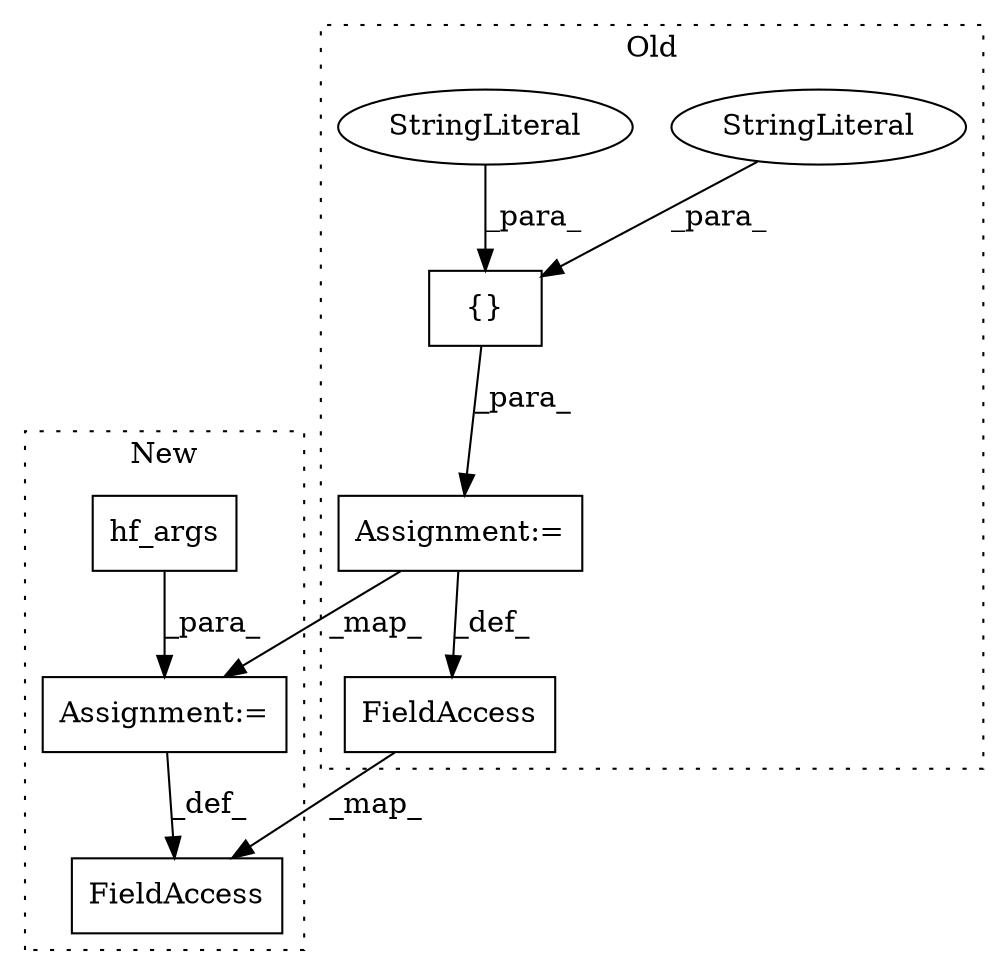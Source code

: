 digraph G {
subgraph cluster0 {
1 [label="{}" a="4" s="1381,1455" l="1,1" shape="box"];
3 [label="StringLiteral" a="45" s="1426" l="10" shape="ellipse"];
4 [label="StringLiteral" a="45" s="1402" l="13" shape="ellipse"];
6 [label="Assignment:=" a="7" s="1368" l="1" shape="box"];
8 [label="FieldAccess" a="22" s="1360" l="8" shape="box"];
label = "Old";
style="dotted";
}
subgraph cluster1 {
2 [label="hf_args" a="32" s="1565,1600" l="8,1" shape="box"];
5 [label="Assignment:=" a="7" s="1564" l="1" shape="box"];
7 [label="FieldAccess" a="22" s="1556" l="8" shape="box"];
label = "New";
style="dotted";
}
1 -> 6 [label="_para_"];
2 -> 5 [label="_para_"];
3 -> 1 [label="_para_"];
4 -> 1 [label="_para_"];
5 -> 7 [label="_def_"];
6 -> 8 [label="_def_"];
6 -> 5 [label="_map_"];
8 -> 7 [label="_map_"];
}